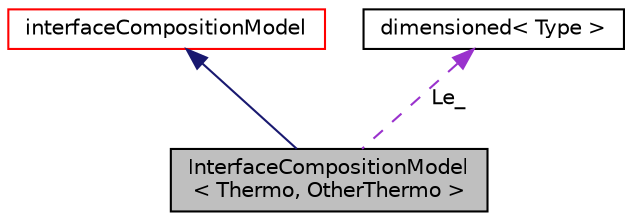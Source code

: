 digraph "InterfaceCompositionModel&lt; Thermo, OtherThermo &gt;"
{
  bgcolor="transparent";
  edge [fontname="Helvetica",fontsize="10",labelfontname="Helvetica",labelfontsize="10"];
  node [fontname="Helvetica",fontsize="10",shape=record];
  Node1 [label="InterfaceCompositionModel\l\< Thermo, OtherThermo \>",height=0.2,width=0.4,color="black", fillcolor="grey75", style="filled", fontcolor="black"];
  Node2 -> Node1 [dir="back",color="midnightblue",fontsize="10",style="solid",fontname="Helvetica"];
  Node2 [label="interfaceCompositionModel",height=0.2,width=0.4,color="red",URL="$a01157.html",tooltip="Generic base class for interface composition models. These models describe the composition in phase 1..."];
  Node3 -> Node1 [dir="back",color="darkorchid3",fontsize="10",style="dashed",label=" Le_" ,fontname="Helvetica"];
  Node3 [label="dimensioned\< Type \>",height=0.2,width=0.4,color="black",URL="$a00538.html",tooltip="Generic dimensioned Type class. "];
}
